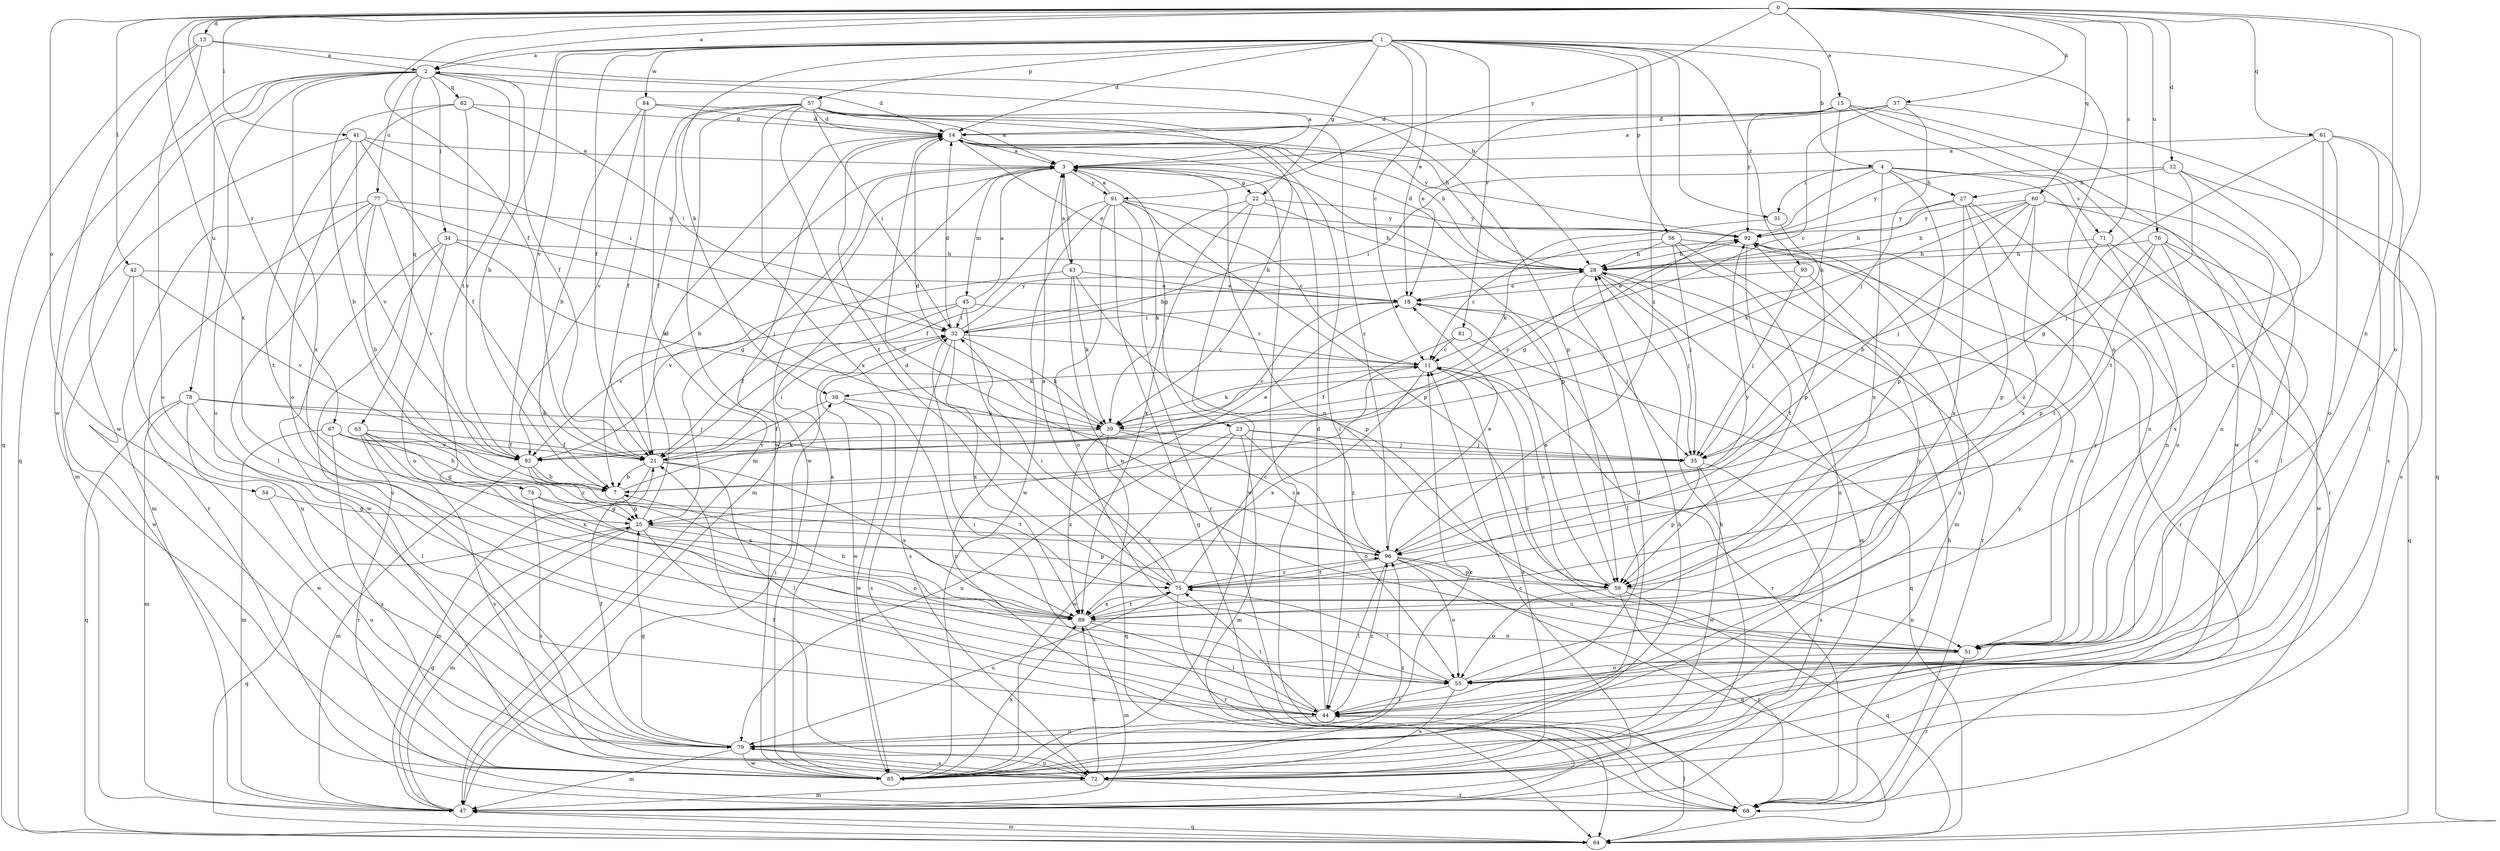 strict digraph  {
0;
1;
2;
3;
4;
7;
11;
12;
13;
14;
15;
18;
21;
22;
23;
25;
27;
28;
31;
32;
34;
35;
37;
38;
39;
41;
42;
43;
44;
45;
47;
51;
54;
55;
56;
57;
59;
60;
61;
62;
63;
64;
67;
68;
71;
72;
74;
75;
76;
77;
78;
79;
81;
82;
84;
85;
89;
91;
92;
93;
96;
0 -> 2  [label=a];
0 -> 12  [label=d];
0 -> 13  [label=d];
0 -> 15  [label=e];
0 -> 21  [label=f];
0 -> 37  [label=k];
0 -> 41  [label=l];
0 -> 42  [label=l];
0 -> 51  [label=n];
0 -> 54  [label=o];
0 -> 55  [label=o];
0 -> 60  [label=q];
0 -> 61  [label=q];
0 -> 67  [label=r];
0 -> 71  [label=s];
0 -> 76  [label=u];
0 -> 89  [label=x];
0 -> 91  [label=y];
1 -> 2  [label=a];
1 -> 4  [label=b];
1 -> 7  [label=b];
1 -> 11  [label=c];
1 -> 14  [label=d];
1 -> 18  [label=e];
1 -> 21  [label=f];
1 -> 22  [label=g];
1 -> 31  [label=i];
1 -> 38  [label=k];
1 -> 51  [label=n];
1 -> 56  [label=p];
1 -> 57  [label=p];
1 -> 81  [label=v];
1 -> 82  [label=v];
1 -> 84  [label=w];
1 -> 93  [label=z];
1 -> 96  [label=z];
2 -> 14  [label=d];
2 -> 21  [label=f];
2 -> 34  [label=j];
2 -> 62  [label=q];
2 -> 63  [label=q];
2 -> 64  [label=q];
2 -> 74  [label=t];
2 -> 77  [label=u];
2 -> 78  [label=u];
2 -> 79  [label=u];
2 -> 85  [label=w];
2 -> 89  [label=x];
3 -> 2  [label=a];
3 -> 7  [label=b];
3 -> 22  [label=g];
3 -> 23  [label=g];
3 -> 25  [label=g];
3 -> 43  [label=l];
3 -> 45  [label=m];
3 -> 47  [label=m];
3 -> 51  [label=n];
3 -> 59  [label=p];
3 -> 91  [label=y];
4 -> 25  [label=g];
4 -> 27  [label=h];
4 -> 31  [label=i];
4 -> 32  [label=i];
4 -> 59  [label=p];
4 -> 68  [label=r];
4 -> 71  [label=s];
4 -> 89  [label=x];
7 -> 18  [label=e];
7 -> 25  [label=g];
7 -> 38  [label=k];
11 -> 38  [label=k];
11 -> 39  [label=k];
11 -> 68  [label=r];
11 -> 72  [label=s];
11 -> 89  [label=x];
12 -> 27  [label=h];
12 -> 35  [label=j];
12 -> 72  [label=s];
12 -> 92  [label=y];
12 -> 96  [label=z];
13 -> 2  [label=a];
13 -> 28  [label=h];
13 -> 64  [label=q];
13 -> 79  [label=u];
13 -> 85  [label=w];
14 -> 3  [label=a];
14 -> 18  [label=e];
14 -> 28  [label=h];
14 -> 44  [label=l];
14 -> 85  [label=w];
14 -> 92  [label=y];
15 -> 14  [label=d];
15 -> 18  [label=e];
15 -> 39  [label=k];
15 -> 44  [label=l];
15 -> 79  [label=u];
15 -> 85  [label=w];
15 -> 92  [label=y];
18 -> 32  [label=i];
18 -> 35  [label=j];
18 -> 44  [label=l];
18 -> 82  [label=v];
21 -> 7  [label=b];
21 -> 32  [label=i];
21 -> 44  [label=l];
21 -> 47  [label=m];
21 -> 89  [label=x];
22 -> 28  [label=h];
22 -> 39  [label=k];
22 -> 85  [label=w];
22 -> 89  [label=x];
22 -> 92  [label=y];
23 -> 35  [label=j];
23 -> 47  [label=m];
23 -> 55  [label=o];
23 -> 79  [label=u];
23 -> 85  [label=w];
23 -> 96  [label=z];
25 -> 14  [label=d];
25 -> 44  [label=l];
25 -> 47  [label=m];
25 -> 59  [label=p];
25 -> 64  [label=q];
25 -> 96  [label=z];
27 -> 28  [label=h];
27 -> 51  [label=n];
27 -> 55  [label=o];
27 -> 59  [label=p];
27 -> 89  [label=x];
27 -> 92  [label=y];
28 -> 14  [label=d];
28 -> 18  [label=e];
28 -> 35  [label=j];
28 -> 44  [label=l];
28 -> 47  [label=m];
28 -> 68  [label=r];
31 -> 39  [label=k];
31 -> 59  [label=p];
32 -> 11  [label=c];
32 -> 14  [label=d];
32 -> 28  [label=h];
32 -> 39  [label=k];
32 -> 72  [label=s];
32 -> 85  [label=w];
32 -> 89  [label=x];
32 -> 92  [label=y];
34 -> 28  [label=h];
34 -> 39  [label=k];
34 -> 55  [label=o];
34 -> 79  [label=u];
34 -> 85  [label=w];
35 -> 59  [label=p];
35 -> 72  [label=s];
35 -> 85  [label=w];
37 -> 3  [label=a];
37 -> 11  [label=c];
37 -> 14  [label=d];
37 -> 35  [label=j];
37 -> 64  [label=q];
38 -> 21  [label=f];
38 -> 39  [label=k];
38 -> 72  [label=s];
38 -> 85  [label=w];
39 -> 14  [label=d];
39 -> 35  [label=j];
39 -> 64  [label=q];
39 -> 82  [label=v];
39 -> 89  [label=x];
39 -> 96  [label=z];
41 -> 3  [label=a];
41 -> 21  [label=f];
41 -> 32  [label=i];
41 -> 47  [label=m];
41 -> 75  [label=t];
41 -> 82  [label=v];
42 -> 18  [label=e];
42 -> 79  [label=u];
42 -> 82  [label=v];
42 -> 85  [label=w];
43 -> 3  [label=a];
43 -> 18  [label=e];
43 -> 39  [label=k];
43 -> 51  [label=n];
43 -> 59  [label=p];
43 -> 82  [label=v];
44 -> 14  [label=d];
44 -> 32  [label=i];
44 -> 75  [label=t];
44 -> 79  [label=u];
44 -> 96  [label=z];
45 -> 3  [label=a];
45 -> 11  [label=c];
45 -> 21  [label=f];
45 -> 32  [label=i];
45 -> 68  [label=r];
45 -> 82  [label=v];
47 -> 11  [label=c];
47 -> 25  [label=g];
47 -> 32  [label=i];
47 -> 64  [label=q];
51 -> 11  [label=c];
51 -> 55  [label=o];
51 -> 68  [label=r];
51 -> 92  [label=y];
54 -> 25  [label=g];
54 -> 79  [label=u];
55 -> 44  [label=l];
55 -> 72  [label=s];
55 -> 75  [label=t];
55 -> 92  [label=y];
56 -> 11  [label=c];
56 -> 28  [label=h];
56 -> 35  [label=j];
56 -> 47  [label=m];
56 -> 68  [label=r];
56 -> 79  [label=u];
57 -> 3  [label=a];
57 -> 14  [label=d];
57 -> 21  [label=f];
57 -> 32  [label=i];
57 -> 39  [label=k];
57 -> 47  [label=m];
57 -> 59  [label=p];
57 -> 75  [label=t];
57 -> 85  [label=w];
57 -> 89  [label=x];
57 -> 96  [label=z];
59 -> 11  [label=c];
59 -> 18  [label=e];
59 -> 51  [label=n];
59 -> 55  [label=o];
59 -> 64  [label=q];
59 -> 68  [label=r];
60 -> 7  [label=b];
60 -> 28  [label=h];
60 -> 35  [label=j];
60 -> 39  [label=k];
60 -> 44  [label=l];
60 -> 51  [label=n];
60 -> 89  [label=x];
60 -> 92  [label=y];
61 -> 3  [label=a];
61 -> 25  [label=g];
61 -> 44  [label=l];
61 -> 55  [label=o];
61 -> 72  [label=s];
61 -> 75  [label=t];
62 -> 7  [label=b];
62 -> 14  [label=d];
62 -> 32  [label=i];
62 -> 55  [label=o];
62 -> 82  [label=v];
63 -> 21  [label=f];
63 -> 25  [label=g];
63 -> 68  [label=r];
63 -> 72  [label=s];
63 -> 89  [label=x];
63 -> 96  [label=z];
64 -> 44  [label=l];
64 -> 47  [label=m];
67 -> 7  [label=b];
67 -> 21  [label=f];
67 -> 47  [label=m];
67 -> 72  [label=s];
67 -> 82  [label=v];
68 -> 3  [label=a];
68 -> 28  [label=h];
71 -> 28  [label=h];
71 -> 51  [label=n];
71 -> 59  [label=p];
71 -> 85  [label=w];
72 -> 21  [label=f];
72 -> 28  [label=h];
72 -> 47  [label=m];
72 -> 68  [label=r];
72 -> 79  [label=u];
72 -> 89  [label=x];
74 -> 25  [label=g];
74 -> 55  [label=o];
74 -> 72  [label=s];
75 -> 3  [label=a];
75 -> 11  [label=c];
75 -> 14  [label=d];
75 -> 32  [label=i];
75 -> 68  [label=r];
75 -> 79  [label=u];
75 -> 89  [label=x];
75 -> 96  [label=z];
76 -> 28  [label=h];
76 -> 55  [label=o];
76 -> 64  [label=q];
76 -> 75  [label=t];
76 -> 89  [label=x];
76 -> 96  [label=z];
77 -> 7  [label=b];
77 -> 35  [label=j];
77 -> 44  [label=l];
77 -> 47  [label=m];
77 -> 68  [label=r];
77 -> 82  [label=v];
77 -> 92  [label=y];
78 -> 35  [label=j];
78 -> 39  [label=k];
78 -> 44  [label=l];
78 -> 47  [label=m];
78 -> 64  [label=q];
78 -> 85  [label=w];
79 -> 21  [label=f];
79 -> 25  [label=g];
79 -> 47  [label=m];
79 -> 72  [label=s];
79 -> 85  [label=w];
81 -> 11  [label=c];
81 -> 21  [label=f];
81 -> 64  [label=q];
82 -> 7  [label=b];
82 -> 47  [label=m];
82 -> 75  [label=t];
82 -> 89  [label=x];
82 -> 92  [label=y];
84 -> 7  [label=b];
84 -> 14  [label=d];
84 -> 21  [label=f];
84 -> 28  [label=h];
84 -> 82  [label=v];
85 -> 3  [label=a];
85 -> 11  [label=c];
85 -> 28  [label=h];
85 -> 89  [label=x];
85 -> 92  [label=y];
85 -> 96  [label=z];
89 -> 7  [label=b];
89 -> 44  [label=l];
89 -> 47  [label=m];
89 -> 51  [label=n];
89 -> 75  [label=t];
91 -> 3  [label=a];
91 -> 11  [label=c];
91 -> 21  [label=f];
91 -> 55  [label=o];
91 -> 59  [label=p];
91 -> 64  [label=q];
91 -> 68  [label=r];
91 -> 85  [label=w];
91 -> 92  [label=y];
92 -> 28  [label=h];
92 -> 75  [label=t];
92 -> 79  [label=u];
93 -> 18  [label=e];
93 -> 35  [label=j];
93 -> 51  [label=n];
96 -> 14  [label=d];
96 -> 18  [label=e];
96 -> 44  [label=l];
96 -> 51  [label=n];
96 -> 55  [label=o];
96 -> 59  [label=p];
96 -> 64  [label=q];
96 -> 75  [label=t];
96 -> 92  [label=y];
}
